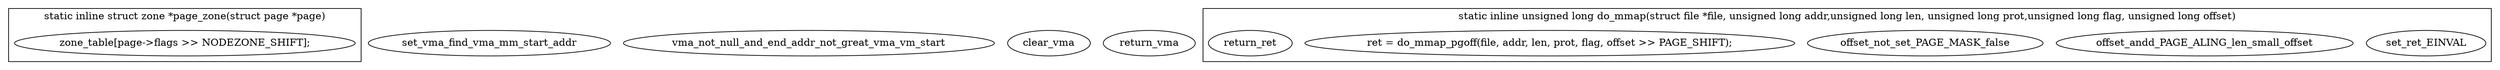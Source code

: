 digraph mm_h{
        subgraph cluster_page_zone{
                label="static inline struct zone *page_zone(struct page *page)";
	        zone_table[label="zone_table[page->flags >> NODEZONE_SHIFT];"];
        }

        subgraph find_vma_intersection{
                label="static inline struct vm_area_struct * find_vma_intersection(struct mm_struct * mm, unsigned long start_addr, unsigned long end_addr)";
                set_vma_find_vma_mm_start_addr[label="set_vma_find_vma_mm_start_addr"];
                vma_not_null_and_end_addr_not_great_vma_vm_start[label="vma_not_null_and_end_addr_not_great_vma_vm_start"];
                clear_vma[label="clear_vma"];
                return_vma[label="return_vma"];
        }

        subgraph cluster_do_mmap{
                label="static inline unsigned long do_mmap(struct file *file, unsigned long addr,unsigned long len, unsigned long prot,unsigned long flag, unsigned long offset)";
                set_ret_EINVAL[label="set_ret_EINVAL"];
                offset_andd_PAGE_ALING_len_small_offset[label="offset_andd_PAGE_ALING_len_small_offset"];
                offset_not_set_PAGE_MASK_false[label="offset_not_set_PAGE_MASK_false"];
                set_ret_do_mmap_pgoff[label="ret = do_mmap_pgoff(file, addr, len, prot, flag, offset >> PAGE_SHIFT);"];
                return_ret[label="return_ret"];
        }

}
